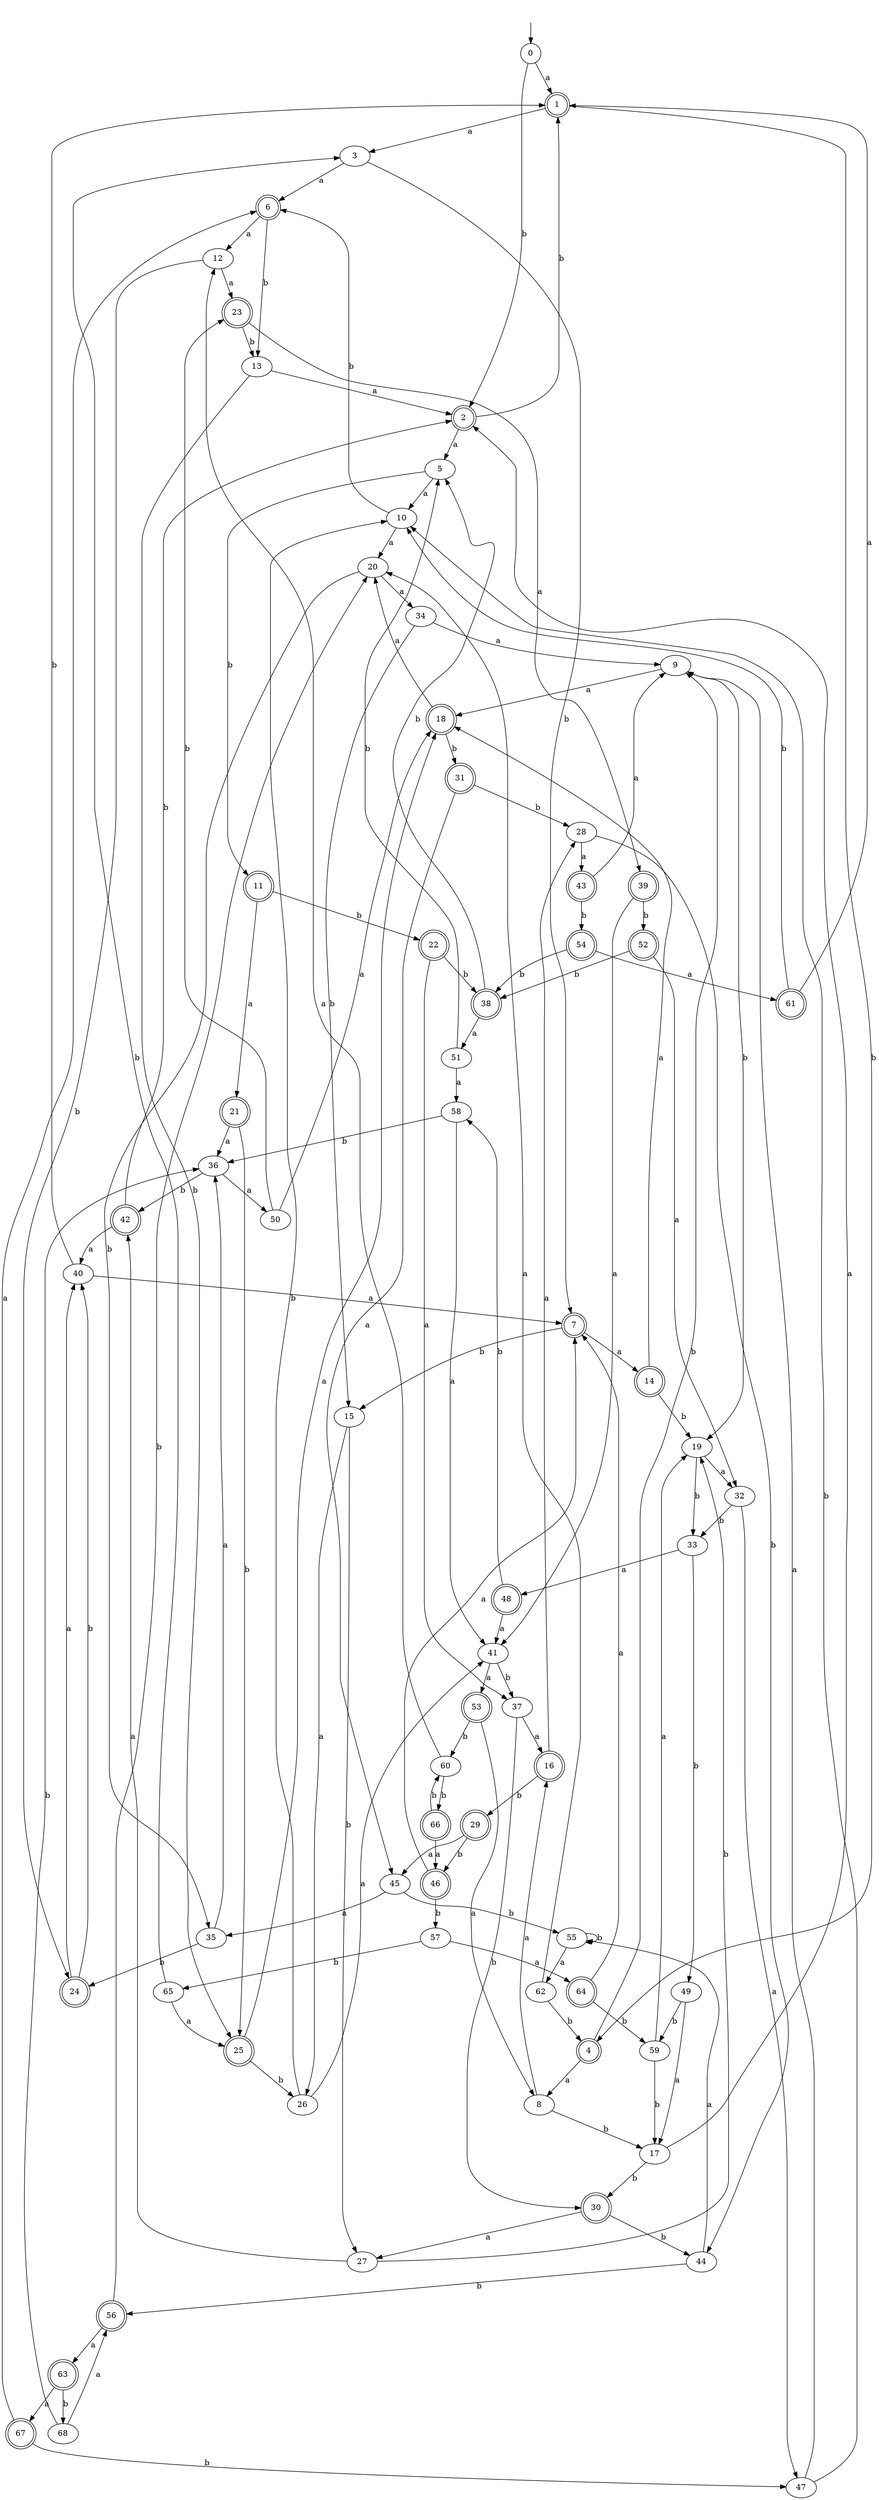 digraph RandomDFA {
  __start0 [label="", shape=none];
  __start0 -> 0 [label=""];
  0 [shape=circle]
  0 -> 1 [label="a"]
  0 -> 2 [label="b"]
  1 [shape=doublecircle]
  1 -> 3 [label="a"]
  1 -> 4 [label="b"]
  2 [shape=doublecircle]
  2 -> 5 [label="a"]
  2 -> 1 [label="b"]
  3
  3 -> 6 [label="a"]
  3 -> 7 [label="b"]
  4 [shape=doublecircle]
  4 -> 8 [label="a"]
  4 -> 9 [label="b"]
  5
  5 -> 10 [label="a"]
  5 -> 11 [label="b"]
  6 [shape=doublecircle]
  6 -> 12 [label="a"]
  6 -> 13 [label="b"]
  7 [shape=doublecircle]
  7 -> 14 [label="a"]
  7 -> 15 [label="b"]
  8
  8 -> 16 [label="a"]
  8 -> 17 [label="b"]
  9
  9 -> 18 [label="a"]
  9 -> 19 [label="b"]
  10
  10 -> 20 [label="a"]
  10 -> 6 [label="b"]
  11 [shape=doublecircle]
  11 -> 21 [label="a"]
  11 -> 22 [label="b"]
  12
  12 -> 23 [label="a"]
  12 -> 24 [label="b"]
  13
  13 -> 2 [label="a"]
  13 -> 25 [label="b"]
  14 [shape=doublecircle]
  14 -> 18 [label="a"]
  14 -> 19 [label="b"]
  15
  15 -> 26 [label="a"]
  15 -> 27 [label="b"]
  16 [shape=doublecircle]
  16 -> 28 [label="a"]
  16 -> 29 [label="b"]
  17
  17 -> 2 [label="a"]
  17 -> 30 [label="b"]
  18 [shape=doublecircle]
  18 -> 20 [label="a"]
  18 -> 31 [label="b"]
  19
  19 -> 32 [label="a"]
  19 -> 33 [label="b"]
  20
  20 -> 34 [label="a"]
  20 -> 35 [label="b"]
  21 [shape=doublecircle]
  21 -> 36 [label="a"]
  21 -> 25 [label="b"]
  22 [shape=doublecircle]
  22 -> 37 [label="a"]
  22 -> 38 [label="b"]
  23 [shape=doublecircle]
  23 -> 39 [label="a"]
  23 -> 13 [label="b"]
  24 [shape=doublecircle]
  24 -> 40 [label="a"]
  24 -> 40 [label="b"]
  25 [shape=doublecircle]
  25 -> 18 [label="a"]
  25 -> 26 [label="b"]
  26
  26 -> 41 [label="a"]
  26 -> 10 [label="b"]
  27
  27 -> 42 [label="a"]
  27 -> 19 [label="b"]
  28
  28 -> 43 [label="a"]
  28 -> 44 [label="b"]
  29 [shape=doublecircle]
  29 -> 45 [label="a"]
  29 -> 46 [label="b"]
  30 [shape=doublecircle]
  30 -> 27 [label="a"]
  30 -> 44 [label="b"]
  31 [shape=doublecircle]
  31 -> 45 [label="a"]
  31 -> 28 [label="b"]
  32
  32 -> 47 [label="a"]
  32 -> 33 [label="b"]
  33
  33 -> 48 [label="a"]
  33 -> 49 [label="b"]
  34
  34 -> 9 [label="a"]
  34 -> 15 [label="b"]
  35
  35 -> 36 [label="a"]
  35 -> 24 [label="b"]
  36
  36 -> 50 [label="a"]
  36 -> 42 [label="b"]
  37
  37 -> 16 [label="a"]
  37 -> 30 [label="b"]
  38 [shape=doublecircle]
  38 -> 51 [label="a"]
  38 -> 5 [label="b"]
  39 [shape=doublecircle]
  39 -> 41 [label="a"]
  39 -> 52 [label="b"]
  40
  40 -> 7 [label="a"]
  40 -> 1 [label="b"]
  41
  41 -> 53 [label="a"]
  41 -> 37 [label="b"]
  42 [shape=doublecircle]
  42 -> 40 [label="a"]
  42 -> 2 [label="b"]
  43 [shape=doublecircle]
  43 -> 9 [label="a"]
  43 -> 54 [label="b"]
  44
  44 -> 55 [label="a"]
  44 -> 56 [label="b"]
  45
  45 -> 35 [label="a"]
  45 -> 55 [label="b"]
  46 [shape=doublecircle]
  46 -> 7 [label="a"]
  46 -> 57 [label="b"]
  47
  47 -> 9 [label="a"]
  47 -> 10 [label="b"]
  48 [shape=doublecircle]
  48 -> 41 [label="a"]
  48 -> 58 [label="b"]
  49
  49 -> 17 [label="a"]
  49 -> 59 [label="b"]
  50
  50 -> 18 [label="a"]
  50 -> 23 [label="b"]
  51
  51 -> 58 [label="a"]
  51 -> 5 [label="b"]
  52 [shape=doublecircle]
  52 -> 32 [label="a"]
  52 -> 38 [label="b"]
  53 [shape=doublecircle]
  53 -> 8 [label="a"]
  53 -> 60 [label="b"]
  54 [shape=doublecircle]
  54 -> 61 [label="a"]
  54 -> 38 [label="b"]
  55
  55 -> 62 [label="a"]
  55 -> 55 [label="b"]
  56 [shape=doublecircle]
  56 -> 63 [label="a"]
  56 -> 20 [label="b"]
  57
  57 -> 64 [label="a"]
  57 -> 65 [label="b"]
  58
  58 -> 41 [label="a"]
  58 -> 36 [label="b"]
  59
  59 -> 19 [label="a"]
  59 -> 17 [label="b"]
  60
  60 -> 12 [label="a"]
  60 -> 66 [label="b"]
  61 [shape=doublecircle]
  61 -> 1 [label="a"]
  61 -> 10 [label="b"]
  62
  62 -> 20 [label="a"]
  62 -> 4 [label="b"]
  63 [shape=doublecircle]
  63 -> 67 [label="a"]
  63 -> 68 [label="b"]
  64 [shape=doublecircle]
  64 -> 7 [label="a"]
  64 -> 59 [label="b"]
  65
  65 -> 25 [label="a"]
  65 -> 3 [label="b"]
  66 [shape=doublecircle]
  66 -> 46 [label="a"]
  66 -> 60 [label="b"]
  67 [shape=doublecircle]
  67 -> 6 [label="a"]
  67 -> 47 [label="b"]
  68
  68 -> 56 [label="a"]
  68 -> 36 [label="b"]
}
